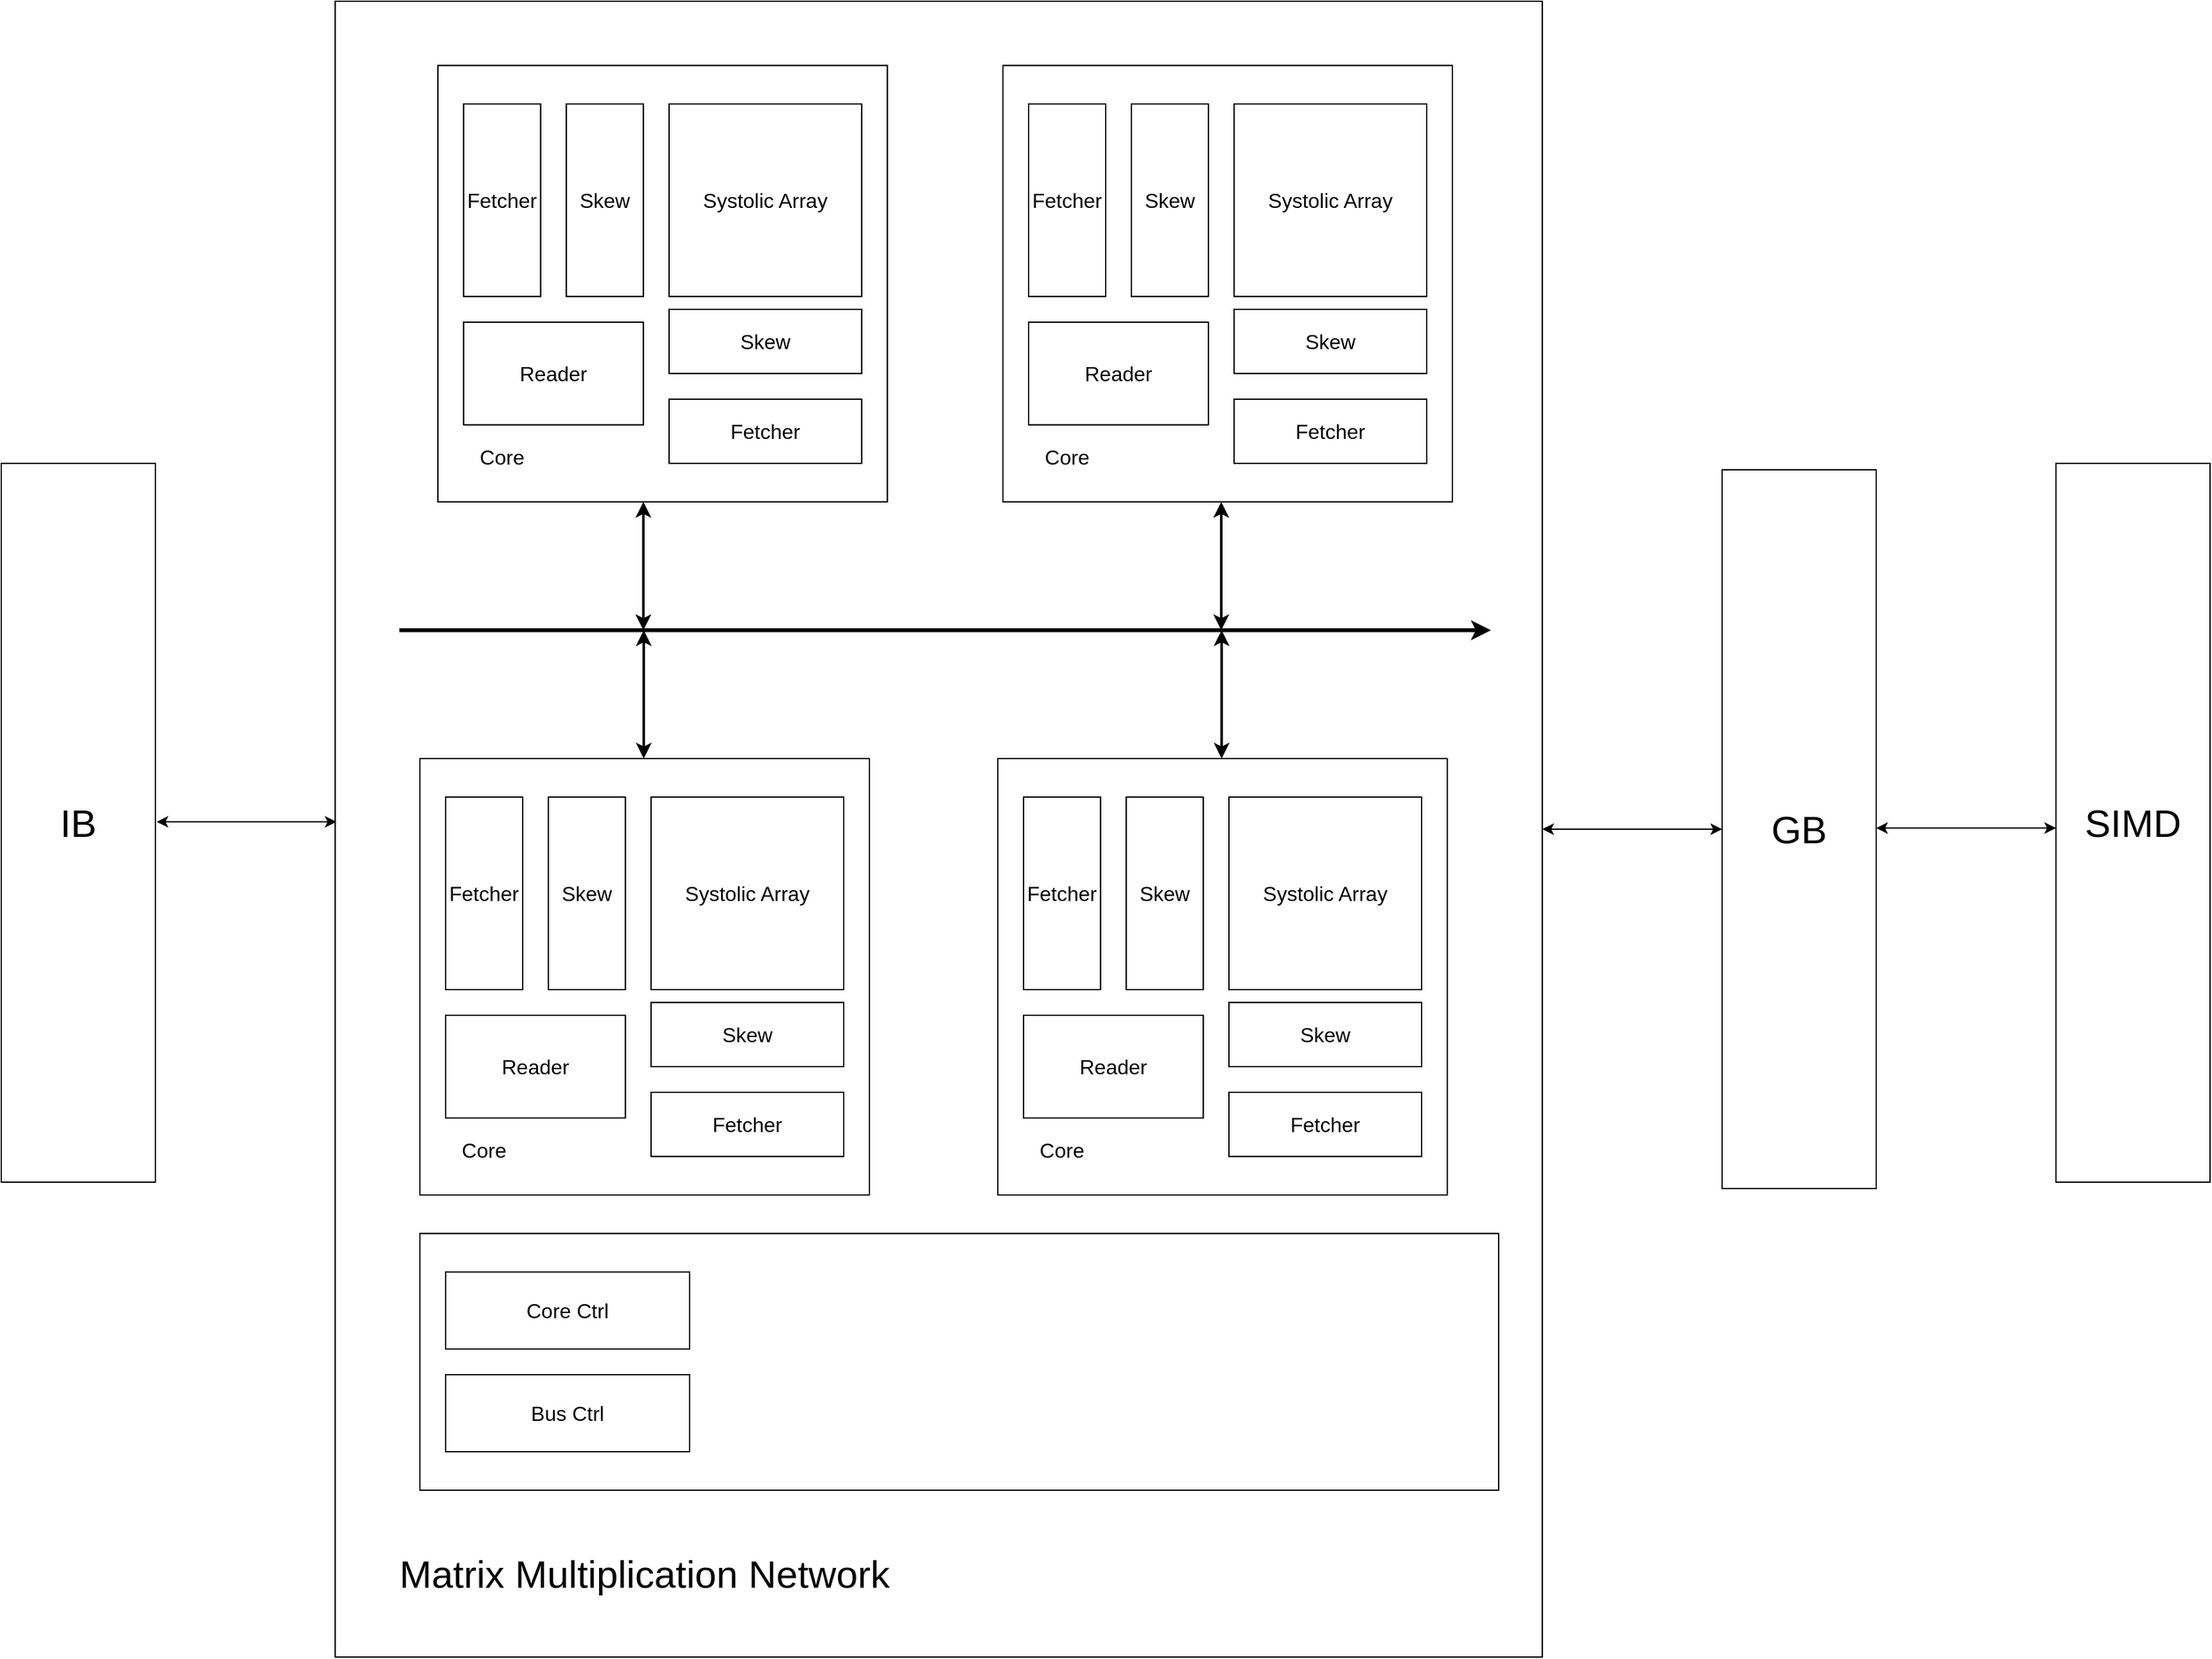 <mxfile version="22.1.0" type="github">
  <diagram name="Page-1" id="BuLkYzYD_J0hkiu4NAHW">
    <mxGraphModel dx="3182" dy="1644" grid="1" gridSize="10" guides="1" tooltips="1" connect="1" arrows="1" fold="1" page="1" pageScale="1" pageWidth="850" pageHeight="1100" math="0" shadow="0">
      <root>
        <mxCell id="0" />
        <mxCell id="1" parent="0" />
        <mxCell id="d6kypXudPr4pIB-ikCon-34" value="" style="rounded=0;whiteSpace=wrap;html=1;fontSize=16;" vertex="1" parent="1">
          <mxGeometry x="40" y="160" width="940" height="1290" as="geometry" />
        </mxCell>
        <mxCell id="Rb40YyXB7E7N2DCQwQ0s-6" value="&lt;font style=&quot;font-size: 30px;&quot;&gt;IB&lt;/font&gt;" style="rounded=0;whiteSpace=wrap;html=1;" parent="1" vertex="1">
          <mxGeometry x="-220" y="520" width="120" height="560" as="geometry" />
        </mxCell>
        <mxCell id="Rb40YyXB7E7N2DCQwQ0s-7" value="" style="endArrow=classic;html=1;rounded=0;strokeWidth=3;fontSize=16;" parent="1" edge="1">
          <mxGeometry width="50" height="50" relative="1" as="geometry">
            <mxPoint x="90" y="650" as="sourcePoint" />
            <mxPoint x="940" y="650" as="targetPoint" />
          </mxGeometry>
        </mxCell>
        <mxCell id="d6kypXudPr4pIB-ikCon-36" value="" style="rounded=0;whiteSpace=wrap;html=1;fontSize=16;" vertex="1" parent="1">
          <mxGeometry x="106" y="1120" width="840" height="200" as="geometry" />
        </mxCell>
        <mxCell id="Rb40YyXB7E7N2DCQwQ0s-8" value="" style="endArrow=classic;html=1;rounded=0;entryX=0.5;entryY=1;entryDx=0;entryDy=0;startArrow=classic;startFill=1;strokeWidth=2;fontSize=16;" parent="1" edge="1">
          <mxGeometry width="50" height="50" relative="1" as="geometry">
            <mxPoint x="280" y="650" as="sourcePoint" />
            <mxPoint x="280.0" y="550" as="targetPoint" />
          </mxGeometry>
        </mxCell>
        <mxCell id="Rb40YyXB7E7N2DCQwQ0s-15" value="Bus Ctrl" style="rounded=0;whiteSpace=wrap;html=1;fontSize=16;" parent="1" vertex="1">
          <mxGeometry x="126" y="1230" width="190" height="60" as="geometry" />
        </mxCell>
        <mxCell id="Rb40YyXB7E7N2DCQwQ0s-24" value="" style="endArrow=classic;html=1;rounded=0;entryX=0.5;entryY=1;entryDx=0;entryDy=0;startArrow=classic;startFill=1;strokeWidth=2;fontSize=16;" parent="1" edge="1">
          <mxGeometry width="50" height="50" relative="1" as="geometry">
            <mxPoint x="730" y="650" as="sourcePoint" />
            <mxPoint x="730.0" y="550" as="targetPoint" />
          </mxGeometry>
        </mxCell>
        <mxCell id="Rb40YyXB7E7N2DCQwQ0s-25" value="Core Ctrl" style="rounded=0;whiteSpace=wrap;html=1;fontSize=16;" parent="1" vertex="1">
          <mxGeometry x="126" y="1150" width="190" height="60" as="geometry" />
        </mxCell>
        <mxCell id="d6kypXudPr4pIB-ikCon-1" value="" style="group;fontSize=16;" vertex="1" connectable="0" parent="1">
          <mxGeometry x="120" y="210" width="350" height="340" as="geometry" />
        </mxCell>
        <mxCell id="Rb40YyXB7E7N2DCQwQ0s-11" value="" style="rounded=0;whiteSpace=wrap;html=1;fillColor=default;fontSize=16;" parent="d6kypXudPr4pIB-ikCon-1" vertex="1">
          <mxGeometry width="350" height="340" as="geometry" />
        </mxCell>
        <mxCell id="Rb40YyXB7E7N2DCQwQ0s-1" value="Systolic Array" style="whiteSpace=wrap;html=1;aspect=fixed;fontSize=16;" parent="d6kypXudPr4pIB-ikCon-1" vertex="1">
          <mxGeometry x="180" y="30" width="150" height="150" as="geometry" />
        </mxCell>
        <mxCell id="Rb40YyXB7E7N2DCQwQ0s-2" value="Skew" style="rounded=0;whiteSpace=wrap;html=1;fontSize=16;" parent="d6kypXudPr4pIB-ikCon-1" vertex="1">
          <mxGeometry x="100" y="30" width="60" height="150" as="geometry" />
        </mxCell>
        <mxCell id="Rb40YyXB7E7N2DCQwQ0s-3" value="Skew" style="rounded=0;whiteSpace=wrap;html=1;fontSize=16;" parent="d6kypXudPr4pIB-ikCon-1" vertex="1">
          <mxGeometry x="180" y="190" width="150" height="50" as="geometry" />
        </mxCell>
        <mxCell id="Rb40YyXB7E7N2DCQwQ0s-4" value="Fetcher" style="rounded=0;whiteSpace=wrap;html=1;fontSize=16;" parent="d6kypXudPr4pIB-ikCon-1" vertex="1">
          <mxGeometry x="20" y="30" width="60" height="150" as="geometry" />
        </mxCell>
        <mxCell id="Rb40YyXB7E7N2DCQwQ0s-5" value="Fetcher" style="rounded=0;whiteSpace=wrap;html=1;fontSize=16;" parent="d6kypXudPr4pIB-ikCon-1" vertex="1">
          <mxGeometry x="180" y="260" width="150" height="50" as="geometry" />
        </mxCell>
        <mxCell id="Rb40YyXB7E7N2DCQwQ0s-12" value="Core" style="text;html=1;strokeColor=none;fillColor=none;align=center;verticalAlign=middle;whiteSpace=wrap;rounded=0;fontSize=16;" parent="d6kypXudPr4pIB-ikCon-1" vertex="1">
          <mxGeometry x="20" y="290" width="60" height="30" as="geometry" />
        </mxCell>
        <mxCell id="Rb40YyXB7E7N2DCQwQ0s-13" value="Reader" style="rounded=0;whiteSpace=wrap;html=1;fontSize=16;" parent="d6kypXudPr4pIB-ikCon-1" vertex="1">
          <mxGeometry x="20" y="200" width="140" height="80" as="geometry" />
        </mxCell>
        <mxCell id="d6kypXudPr4pIB-ikCon-2" value="" style="group;fontSize=16;" vertex="1" connectable="0" parent="1">
          <mxGeometry x="560" y="210" width="350" height="340" as="geometry" />
        </mxCell>
        <mxCell id="Rb40YyXB7E7N2DCQwQ0s-16" value="" style="rounded=0;whiteSpace=wrap;html=1;fillColor=default;fontSize=16;" parent="d6kypXudPr4pIB-ikCon-2" vertex="1">
          <mxGeometry width="350" height="340" as="geometry" />
        </mxCell>
        <mxCell id="Rb40YyXB7E7N2DCQwQ0s-17" value="Systolic Array" style="whiteSpace=wrap;html=1;aspect=fixed;fontSize=16;" parent="d6kypXudPr4pIB-ikCon-2" vertex="1">
          <mxGeometry x="180" y="30" width="150" height="150" as="geometry" />
        </mxCell>
        <mxCell id="Rb40YyXB7E7N2DCQwQ0s-18" value="Skew" style="rounded=0;whiteSpace=wrap;html=1;fontSize=16;" parent="d6kypXudPr4pIB-ikCon-2" vertex="1">
          <mxGeometry x="100" y="30" width="60" height="150" as="geometry" />
        </mxCell>
        <mxCell id="Rb40YyXB7E7N2DCQwQ0s-19" value="Skew" style="rounded=0;whiteSpace=wrap;html=1;fontSize=16;" parent="d6kypXudPr4pIB-ikCon-2" vertex="1">
          <mxGeometry x="180" y="190" width="150" height="50" as="geometry" />
        </mxCell>
        <mxCell id="Rb40YyXB7E7N2DCQwQ0s-20" value="Fetcher" style="rounded=0;whiteSpace=wrap;html=1;fontSize=16;" parent="d6kypXudPr4pIB-ikCon-2" vertex="1">
          <mxGeometry x="20" y="30" width="60" height="150" as="geometry" />
        </mxCell>
        <mxCell id="Rb40YyXB7E7N2DCQwQ0s-21" value="Fetcher" style="rounded=0;whiteSpace=wrap;html=1;fontSize=16;" parent="d6kypXudPr4pIB-ikCon-2" vertex="1">
          <mxGeometry x="180" y="260" width="150" height="50" as="geometry" />
        </mxCell>
        <mxCell id="Rb40YyXB7E7N2DCQwQ0s-22" value="Core" style="text;html=1;strokeColor=none;fillColor=none;align=center;verticalAlign=middle;whiteSpace=wrap;rounded=0;fontSize=16;" parent="d6kypXudPr4pIB-ikCon-2" vertex="1">
          <mxGeometry x="20" y="290" width="60" height="30" as="geometry" />
        </mxCell>
        <mxCell id="Rb40YyXB7E7N2DCQwQ0s-23" value="Reader" style="rounded=0;whiteSpace=wrap;html=1;fontSize=16;" parent="d6kypXudPr4pIB-ikCon-2" vertex="1">
          <mxGeometry x="20" y="200" width="140" height="80" as="geometry" />
        </mxCell>
        <mxCell id="d6kypXudPr4pIB-ikCon-21" value="" style="endArrow=classic;html=1;rounded=0;entryX=0.5;entryY=1;entryDx=0;entryDy=0;startArrow=classic;startFill=1;strokeWidth=2;fontSize=16;" edge="1" parent="1">
          <mxGeometry width="50" height="50" relative="1" as="geometry">
            <mxPoint x="280.29" y="750" as="sourcePoint" />
            <mxPoint x="280.29" y="650" as="targetPoint" />
          </mxGeometry>
        </mxCell>
        <mxCell id="d6kypXudPr4pIB-ikCon-22" value="" style="group;fontSize=16;" vertex="1" connectable="0" parent="1">
          <mxGeometry x="106" y="750" width="350" height="340" as="geometry" />
        </mxCell>
        <mxCell id="d6kypXudPr4pIB-ikCon-13" value="" style="rounded=0;whiteSpace=wrap;html=1;fillColor=default;fontSize=16;" vertex="1" parent="d6kypXudPr4pIB-ikCon-22">
          <mxGeometry width="350" height="340" as="geometry" />
        </mxCell>
        <mxCell id="d6kypXudPr4pIB-ikCon-17" value="Fetcher" style="rounded=0;whiteSpace=wrap;html=1;fontSize=16;" vertex="1" parent="d6kypXudPr4pIB-ikCon-22">
          <mxGeometry x="20" y="30" width="60" height="150" as="geometry" />
        </mxCell>
        <mxCell id="d6kypXudPr4pIB-ikCon-15" value="Skew" style="rounded=0;whiteSpace=wrap;html=1;fontSize=16;" vertex="1" parent="d6kypXudPr4pIB-ikCon-22">
          <mxGeometry x="100" y="30" width="60" height="150" as="geometry" />
        </mxCell>
        <mxCell id="d6kypXudPr4pIB-ikCon-14" value="Systolic Array" style="whiteSpace=wrap;html=1;aspect=fixed;fontSize=16;" vertex="1" parent="d6kypXudPr4pIB-ikCon-22">
          <mxGeometry x="180" y="30" width="150" height="150" as="geometry" />
        </mxCell>
        <mxCell id="d6kypXudPr4pIB-ikCon-20" value="Reader" style="rounded=0;whiteSpace=wrap;html=1;fontSize=16;" vertex="1" parent="d6kypXudPr4pIB-ikCon-22">
          <mxGeometry x="20" y="200" width="140" height="80" as="geometry" />
        </mxCell>
        <mxCell id="d6kypXudPr4pIB-ikCon-19" value="Core" style="text;html=1;strokeColor=none;fillColor=none;align=center;verticalAlign=middle;whiteSpace=wrap;rounded=0;fontSize=16;" vertex="1" parent="d6kypXudPr4pIB-ikCon-22">
          <mxGeometry x="20" y="290" width="60" height="30" as="geometry" />
        </mxCell>
        <mxCell id="d6kypXudPr4pIB-ikCon-16" value="Skew" style="rounded=0;whiteSpace=wrap;html=1;fontSize=16;" vertex="1" parent="d6kypXudPr4pIB-ikCon-22">
          <mxGeometry x="180" y="190" width="150" height="50" as="geometry" />
        </mxCell>
        <mxCell id="d6kypXudPr4pIB-ikCon-18" value="Fetcher" style="rounded=0;whiteSpace=wrap;html=1;fontSize=16;" vertex="1" parent="d6kypXudPr4pIB-ikCon-22">
          <mxGeometry x="180" y="260" width="150" height="50" as="geometry" />
        </mxCell>
        <mxCell id="d6kypXudPr4pIB-ikCon-23" value="" style="endArrow=classic;html=1;rounded=0;entryX=0.5;entryY=1;entryDx=0;entryDy=0;startArrow=classic;startFill=1;strokeWidth=2;fontSize=16;" edge="1" parent="1">
          <mxGeometry width="50" height="50" relative="1" as="geometry">
            <mxPoint x="730.29" y="750" as="sourcePoint" />
            <mxPoint x="730.29" y="650" as="targetPoint" />
          </mxGeometry>
        </mxCell>
        <mxCell id="d6kypXudPr4pIB-ikCon-24" value="" style="group;fontSize=16;" vertex="1" connectable="0" parent="1">
          <mxGeometry x="556" y="750" width="350" height="340" as="geometry" />
        </mxCell>
        <mxCell id="d6kypXudPr4pIB-ikCon-25" value="" style="rounded=0;whiteSpace=wrap;html=1;fillColor=default;fontSize=16;" vertex="1" parent="d6kypXudPr4pIB-ikCon-24">
          <mxGeometry width="350" height="340" as="geometry" />
        </mxCell>
        <mxCell id="d6kypXudPr4pIB-ikCon-26" value="Fetcher" style="rounded=0;whiteSpace=wrap;html=1;fontSize=16;" vertex="1" parent="d6kypXudPr4pIB-ikCon-24">
          <mxGeometry x="20" y="30" width="60" height="150" as="geometry" />
        </mxCell>
        <mxCell id="d6kypXudPr4pIB-ikCon-27" value="Skew" style="rounded=0;whiteSpace=wrap;html=1;fontSize=16;" vertex="1" parent="d6kypXudPr4pIB-ikCon-24">
          <mxGeometry x="100" y="30" width="60" height="150" as="geometry" />
        </mxCell>
        <mxCell id="d6kypXudPr4pIB-ikCon-28" value="Systolic Array" style="whiteSpace=wrap;html=1;aspect=fixed;fontSize=16;" vertex="1" parent="d6kypXudPr4pIB-ikCon-24">
          <mxGeometry x="180" y="30" width="150" height="150" as="geometry" />
        </mxCell>
        <mxCell id="d6kypXudPr4pIB-ikCon-29" value="Reader" style="rounded=0;whiteSpace=wrap;html=1;fontSize=16;" vertex="1" parent="d6kypXudPr4pIB-ikCon-24">
          <mxGeometry x="20" y="200" width="140" height="80" as="geometry" />
        </mxCell>
        <mxCell id="d6kypXudPr4pIB-ikCon-30" value="Core" style="text;html=1;strokeColor=none;fillColor=none;align=center;verticalAlign=middle;whiteSpace=wrap;rounded=0;fontSize=16;" vertex="1" parent="d6kypXudPr4pIB-ikCon-24">
          <mxGeometry x="20" y="290" width="60" height="30" as="geometry" />
        </mxCell>
        <mxCell id="d6kypXudPr4pIB-ikCon-31" value="Skew" style="rounded=0;whiteSpace=wrap;html=1;fontSize=16;" vertex="1" parent="d6kypXudPr4pIB-ikCon-24">
          <mxGeometry x="180" y="190" width="150" height="50" as="geometry" />
        </mxCell>
        <mxCell id="d6kypXudPr4pIB-ikCon-32" value="Fetcher" style="rounded=0;whiteSpace=wrap;html=1;fontSize=16;" vertex="1" parent="d6kypXudPr4pIB-ikCon-24">
          <mxGeometry x="180" y="260" width="150" height="50" as="geometry" />
        </mxCell>
        <mxCell id="d6kypXudPr4pIB-ikCon-35" value="&lt;font style=&quot;font-size: 30px;&quot;&gt;Matrix Multiplication Network&lt;/font&gt;" style="text;html=1;strokeColor=none;fillColor=none;align=center;verticalAlign=middle;whiteSpace=wrap;rounded=0;fontSize=30;" vertex="1" parent="1">
          <mxGeometry x="41" y="1340" width="480" height="90" as="geometry" />
        </mxCell>
        <mxCell id="d6kypXudPr4pIB-ikCon-38" value="&lt;font style=&quot;font-size: 30px;&quot;&gt;GB&lt;/font&gt;" style="rounded=0;whiteSpace=wrap;html=1;" vertex="1" parent="1">
          <mxGeometry x="1120" y="525" width="120" height="560" as="geometry" />
        </mxCell>
        <mxCell id="d6kypXudPr4pIB-ikCon-39" value="&lt;font style=&quot;font-size: 30px;&quot;&gt;SIMD&lt;/font&gt;" style="rounded=0;whiteSpace=wrap;html=1;" vertex="1" parent="1">
          <mxGeometry x="1380" y="520" width="120" height="560" as="geometry" />
        </mxCell>
        <mxCell id="d6kypXudPr4pIB-ikCon-40" value="" style="endArrow=classic;startArrow=classic;html=1;rounded=0;entryX=0;entryY=0.5;entryDx=0;entryDy=0;exitX=1;exitY=0.5;exitDx=0;exitDy=0;" edge="1" parent="1" source="d6kypXudPr4pIB-ikCon-34" target="d6kypXudPr4pIB-ikCon-38">
          <mxGeometry width="50" height="50" relative="1" as="geometry">
            <mxPoint x="940" y="900" as="sourcePoint" />
            <mxPoint x="990" y="850" as="targetPoint" />
          </mxGeometry>
        </mxCell>
        <mxCell id="d6kypXudPr4pIB-ikCon-41" value="" style="endArrow=classic;startArrow=classic;html=1;rounded=0;entryX=0;entryY=0.5;entryDx=0;entryDy=0;exitX=1;exitY=0.5;exitDx=0;exitDy=0;" edge="1" parent="1">
          <mxGeometry width="50" height="50" relative="1" as="geometry">
            <mxPoint x="1240" y="804.17" as="sourcePoint" />
            <mxPoint x="1380" y="804.17" as="targetPoint" />
          </mxGeometry>
        </mxCell>
        <mxCell id="d6kypXudPr4pIB-ikCon-42" value="" style="endArrow=classic;startArrow=classic;html=1;rounded=0;entryX=0;entryY=0.5;entryDx=0;entryDy=0;exitX=1;exitY=0.5;exitDx=0;exitDy=0;" edge="1" parent="1">
          <mxGeometry width="50" height="50" relative="1" as="geometry">
            <mxPoint x="-99" y="799.29" as="sourcePoint" />
            <mxPoint x="41" y="799.29" as="targetPoint" />
          </mxGeometry>
        </mxCell>
      </root>
    </mxGraphModel>
  </diagram>
</mxfile>
